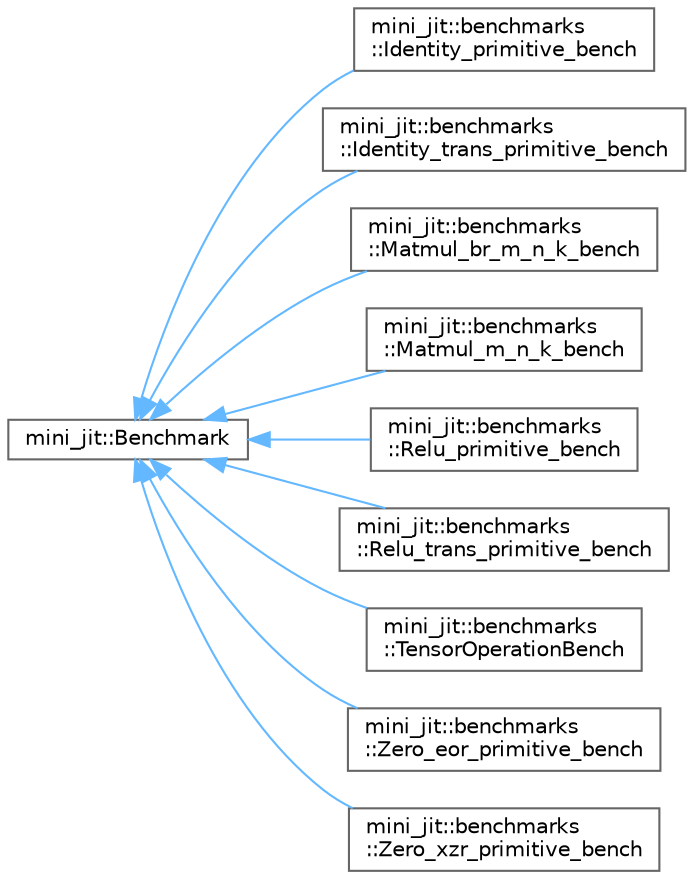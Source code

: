 digraph "Graphical Class Hierarchy"
{
 // LATEX_PDF_SIZE
  bgcolor="transparent";
  edge [fontname=Helvetica,fontsize=10,labelfontname=Helvetica,labelfontsize=10];
  node [fontname=Helvetica,fontsize=10,shape=box,height=0.2,width=0.4];
  rankdir="LR";
  Node0 [id="Node000000",label="mini_jit::Benchmark",height=0.2,width=0.4,color="grey40", fillcolor="white", style="filled",URL="$classmini__jit_1_1Benchmark.html",tooltip=" "];
  Node0 -> Node1 [id="edge1_Node000000_Node000001",dir="back",color="steelblue1",style="solid",tooltip=" "];
  Node1 [id="Node000001",label="mini_jit::benchmarks\l::Identity_primitive_bench",height=0.2,width=0.4,color="grey40", fillcolor="white", style="filled",URL="$classmini__jit_1_1benchmarks_1_1Identity__primitive__bench.html",tooltip=" "];
  Node0 -> Node2 [id="edge2_Node000000_Node000002",dir="back",color="steelblue1",style="solid",tooltip=" "];
  Node2 [id="Node000002",label="mini_jit::benchmarks\l::Identity_trans_primitive_bench",height=0.2,width=0.4,color="grey40", fillcolor="white", style="filled",URL="$classmini__jit_1_1benchmarks_1_1Identity__trans__primitive__bench.html",tooltip=" "];
  Node0 -> Node3 [id="edge3_Node000000_Node000003",dir="back",color="steelblue1",style="solid",tooltip=" "];
  Node3 [id="Node000003",label="mini_jit::benchmarks\l::Matmul_br_m_n_k_bench",height=0.2,width=0.4,color="grey40", fillcolor="white", style="filled",URL="$classmini__jit_1_1benchmarks_1_1Matmul__br__m__n__k__bench.html",tooltip="Benchmark for matrix multiplication using BRGEMM."];
  Node0 -> Node4 [id="edge4_Node000000_Node000004",dir="back",color="steelblue1",style="solid",tooltip=" "];
  Node4 [id="Node000004",label="mini_jit::benchmarks\l::Matmul_m_n_k_bench",height=0.2,width=0.4,color="grey40", fillcolor="white", style="filled",URL="$classmini__jit_1_1benchmarks_1_1Matmul__m__n__k__bench.html",tooltip=" "];
  Node0 -> Node5 [id="edge5_Node000000_Node000005",dir="back",color="steelblue1",style="solid",tooltip=" "];
  Node5 [id="Node000005",label="mini_jit::benchmarks\l::Relu_primitive_bench",height=0.2,width=0.4,color="grey40", fillcolor="white", style="filled",URL="$classmini__jit_1_1benchmarks_1_1Relu__primitive__bench.html",tooltip=" "];
  Node0 -> Node6 [id="edge6_Node000000_Node000006",dir="back",color="steelblue1",style="solid",tooltip=" "];
  Node6 [id="Node000006",label="mini_jit::benchmarks\l::Relu_trans_primitive_bench",height=0.2,width=0.4,color="grey40", fillcolor="white", style="filled",URL="$classmini__jit_1_1benchmarks_1_1Relu__trans__primitive__bench.html",tooltip=" "];
  Node0 -> Node7 [id="edge7_Node000000_Node000007",dir="back",color="steelblue1",style="solid",tooltip=" "];
  Node7 [id="Node000007",label="mini_jit::benchmarks\l::TensorOperationBench",height=0.2,width=0.4,color="grey40", fillcolor="white", style="filled",URL="$classmini__jit_1_1benchmarks_1_1TensorOperationBench.html",tooltip=" "];
  Node0 -> Node8 [id="edge8_Node000000_Node000008",dir="back",color="steelblue1",style="solid",tooltip=" "];
  Node8 [id="Node000008",label="mini_jit::benchmarks\l::Zero_eor_primitive_bench",height=0.2,width=0.4,color="grey40", fillcolor="white", style="filled",URL="$classmini__jit_1_1benchmarks_1_1Zero__eor__primitive__bench.html",tooltip=" "];
  Node0 -> Node9 [id="edge9_Node000000_Node000009",dir="back",color="steelblue1",style="solid",tooltip=" "];
  Node9 [id="Node000009",label="mini_jit::benchmarks\l::Zero_xzr_primitive_bench",height=0.2,width=0.4,color="grey40", fillcolor="white", style="filled",URL="$classmini__jit_1_1benchmarks_1_1Zero__xzr__primitive__bench.html",tooltip=" "];
}
